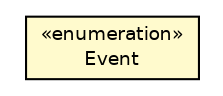 #!/usr/local/bin/dot
#
# Class diagram 
# Generated by UMLGraph version R5_6 (http://www.umlgraph.org/)
#

digraph G {
	edge [fontname="Helvetica",fontsize=10,labelfontname="Helvetica",labelfontsize=10];
	node [fontname="Helvetica",fontsize=10,shape=plaintext];
	nodesep=0.25;
	ranksep=0.5;
	// net.ljcomputing.people.config.Neo4JConfig.Event
	c1175 [label=<<table title="net.ljcomputing.people.config.Neo4JConfig.Event" border="0" cellborder="1" cellspacing="0" cellpadding="2" port="p" bgcolor="lemonChiffon" href="./Neo4JConfig.Event.html">
		<tr><td><table border="0" cellspacing="0" cellpadding="1">
<tr><td align="center" balign="center"> &#171;enumeration&#187; </td></tr>
<tr><td align="center" balign="center"> Event </td></tr>
		</table></td></tr>
		</table>>, URL="./Neo4JConfig.Event.html", fontname="Helvetica", fontcolor="black", fontsize=9.0];
}

